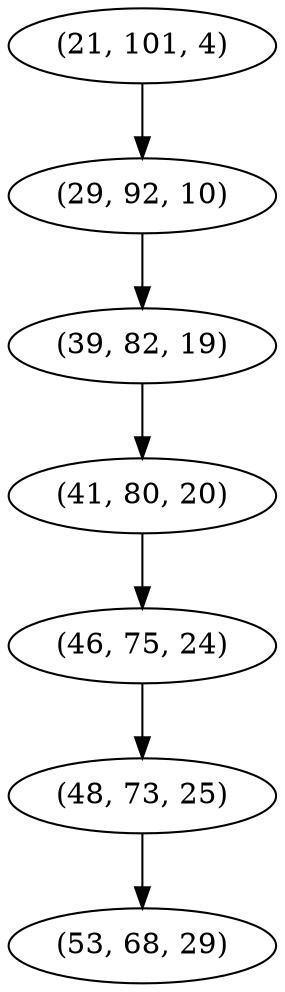 digraph tree {
    "(21, 101, 4)";
    "(29, 92, 10)";
    "(39, 82, 19)";
    "(41, 80, 20)";
    "(46, 75, 24)";
    "(48, 73, 25)";
    "(53, 68, 29)";
    "(21, 101, 4)" -> "(29, 92, 10)";
    "(29, 92, 10)" -> "(39, 82, 19)";
    "(39, 82, 19)" -> "(41, 80, 20)";
    "(41, 80, 20)" -> "(46, 75, 24)";
    "(46, 75, 24)" -> "(48, 73, 25)";
    "(48, 73, 25)" -> "(53, 68, 29)";
}
